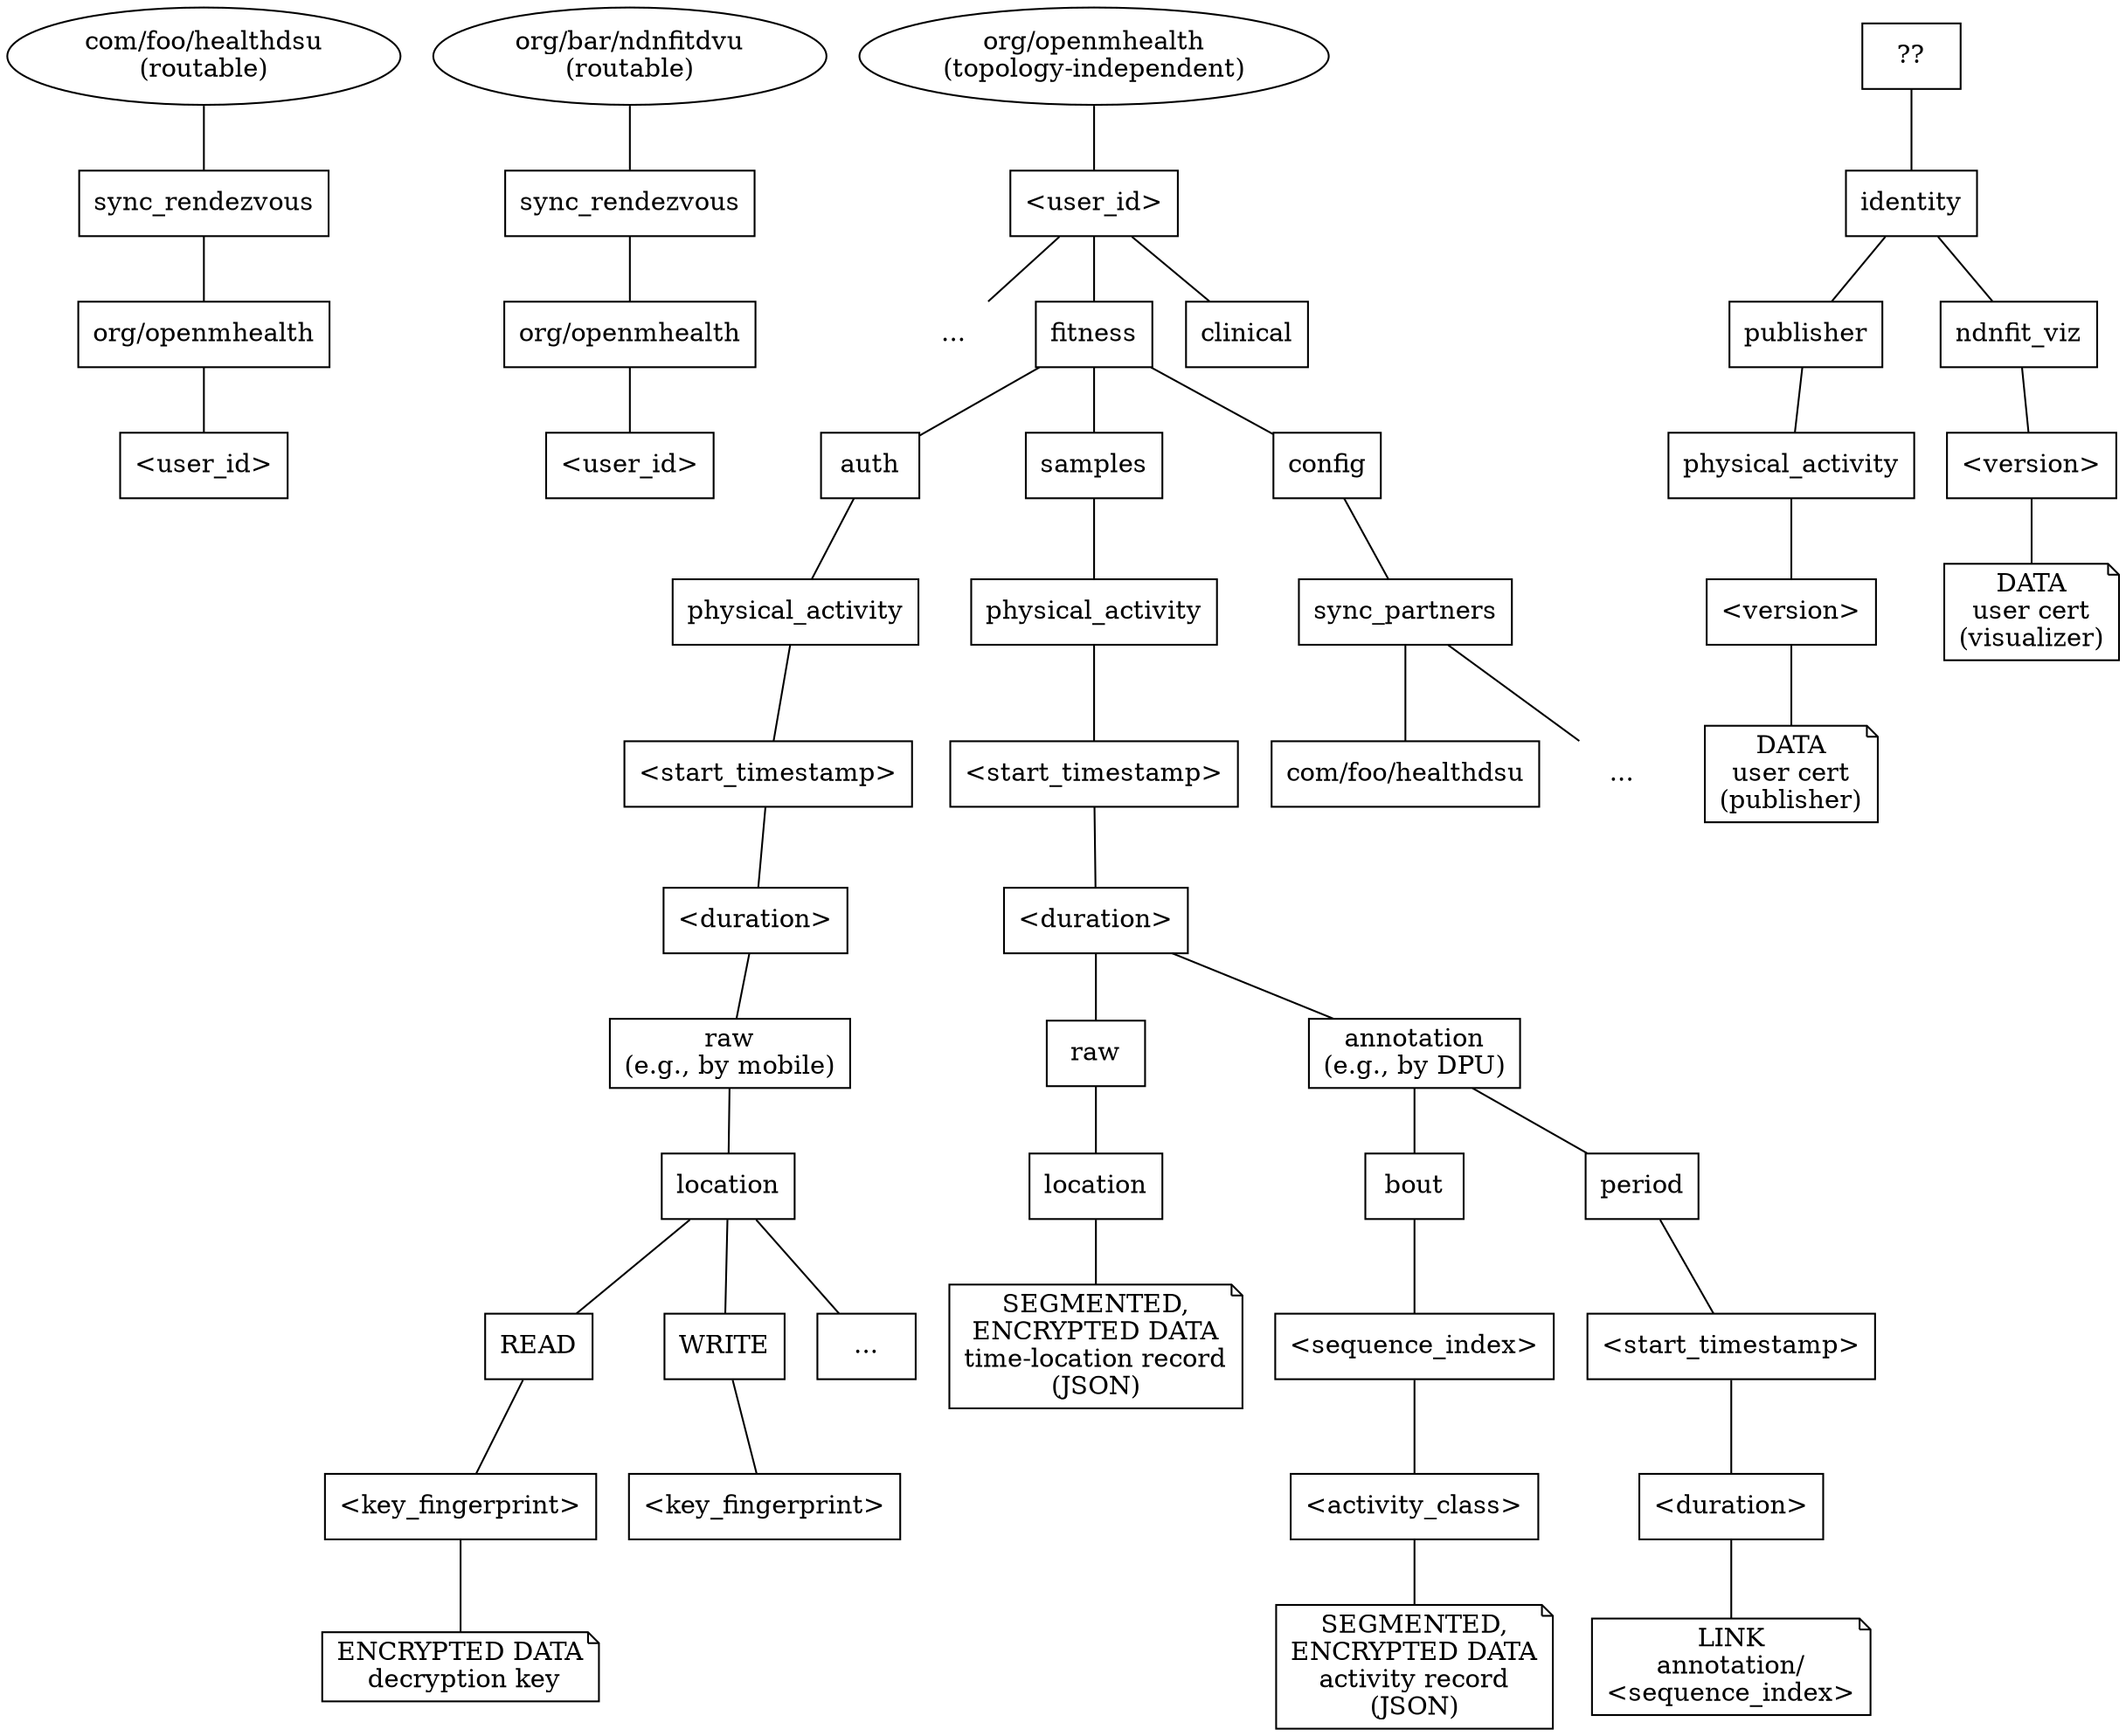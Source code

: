 graph top {

node [shape=box]; 

exampledsu -- dsu_sync_rendezvous -- dsu_rendezvous_name -- dsu_user;
exampledsu [shape=oval, label="com/foo/healthdsu\n(routable)", width=3];
dsu_sync_rendezvous [label="sync_rendezvous"];
dsu_rendezvous_name [label="org/openmhealth"];
dsu_user [label="<user_id>"];  

exampledvu -- dvu_sync_rendezvous -- dvu_rendezvous_name -- dvu_user;
exampledvu [shape=oval, label="org/bar/ndnfitdvu\n(routable)", width=3];
dvu_sync_rendezvous [label="sync_rendezvous"];
dvu_rendezvous_name [label="org/openmhealth"];
dvu_user [label="<user_id>"];  


root -- <<user_id>>; 
<<user_id>> -- category_ellipses;
<<user_id>> -- fitness;
<<user_id>> -- clinical;

root [shape=oval, label="org/openmhealth\n(topology-independent)", width=3];

category_ellipses [shape=plaintext,label="..."];

fitness -- auth;
fitness -- samples;
"??" -- identity;

fitness -- config;
config -- sync_partners -- "com/foo/healthdsu"; 
sync_partners -- sync_partners_ellipses; 
sync_partners_ellipses [shape=plaintext,label="..."];


identity -- publisher -- physical_activity_cert -- physical_activity_cert_version-- user_cert;
identity -- ndnfit_viz -- ndnfit_viz_cert_version -- user_cert_2;
physical_activity_cert [label="physical_activity"];
physical_activity_cert_version [label="<version>"];
ndnfit_viz_cert_version [label="<version>"];
user_cert [shape=note, label="DATA\nuser cert\n(publisher)"];
user_cert_2 [shape=note, label="DATA\nuser cert\n(visualizer)"];


physical_activity_auth [label="physical_activity"];

auth -- physical_activity_auth -- auth_start_timestamp -- auth_end_timestamp -- auth_raw -- auth_location -- READ --  read_key_fingerprint -- auth_data_reader; 
read_key_fingerprint [label="<key_fingerprint>"]; 

auth_raw [label="raw\n(e.g., by mobile)"];
auth_location [label="location"]; 
auth_start_timestamp [label="<start_timestamp>"];
auth_end_timestamp [label="<duration>"];
auth_data_reader [shape=note, label="ENCRYPTED DATA\n decryption key"]; 


auth_location -- WRITE;
WRITE -- write_key_fingerprint; 
auth_location -- "...";
write_key_fingerprint [label="<key_fingerprint>"]; 



samples -- physical_activity -- raw_start_timestamp -- raw_end_timestamp -- raw -- location -- raw_data; 
raw_start_timestamp [label="<start_timestamp>"]; 
raw_end_timestamp [label="<duration>"]; 
raw_data [shape="note", label="SEGMENTED,\nENCRYPTED DATA\ntime-location record\n(JSON)"];

raw_end_timestamp -- annotation;
annotation [label="annotation\n(e.g., by DPU)"];
annotation -- bout -- <<sequence_index>> -- <<activity_class>>; 
<<activity_class>> -- annotation_data;
annotation_data [shape="note", label="SEGMENTED,\nENCRYPTED DATA\nactivity record\n(JSON)"];

annotation -- period -- annotation_start_timestamp -- annotation__end_timestamp -- annotation_time_lookup; 
annotation_start_timestamp [label="<start_timestamp>"];
annotation__end_timestamp [label="<duration>"];
annotation_time_lookup [shape=note, label="LINK\nannotation/\n<sequence_index>"]

}


